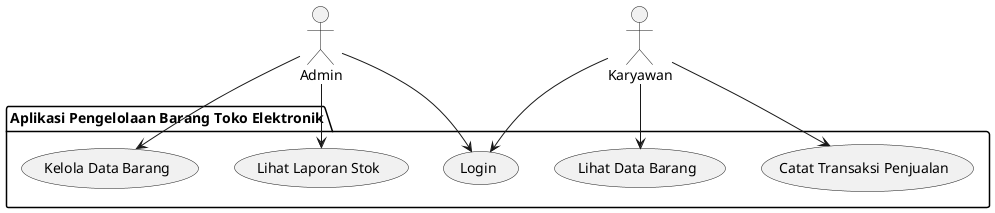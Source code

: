 @startuml
actor Admin as "Admin"
actor Employee as "Karyawan"

package "Aplikasi Pengelolaan Barang Toko Elektronik" {
    
    usecase "Login" as UC1
    usecase "Kelola Data Barang" as UC2
    usecase "Lihat Laporan Stok" as UC3
    usecase "Lihat Data Barang" as UC4
    usecase "Catat Transaksi Penjualan" as UC5

    Admin --> UC1
    Admin --> UC2
    Admin --> UC3
    Employee --> UC1
    Employee --> UC4
    Employee --> UC5
}

@enduml